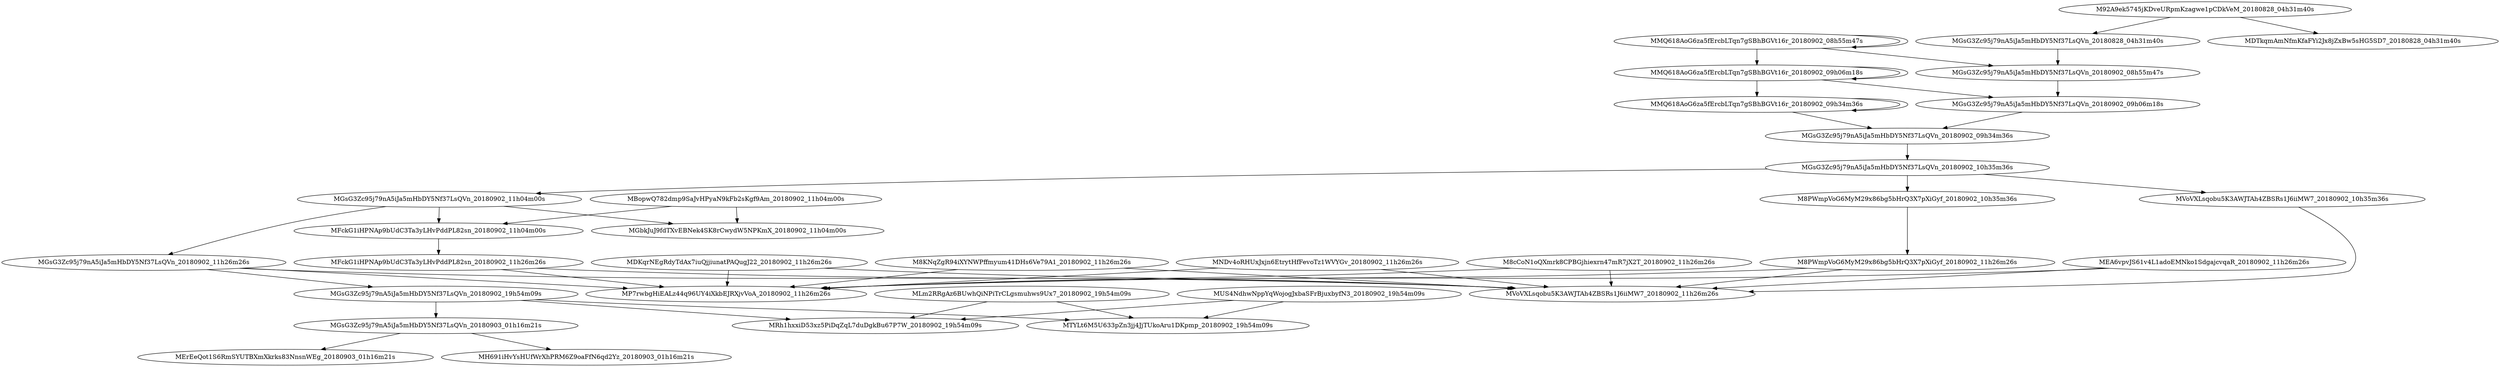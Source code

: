 digraph{rankdir=TB;MMQ618AoG6za5fErcbLTqn7gSBhBGVt16r_20180902_09h06m18s -> MMQ618AoG6za5fErcbLTqn7gSBhBGVt16r_20180902_09h06m18s;
MGsG3Zc95j79nA5iJa5mHbDY5Nf37LsQVn_20180902_10h35m36s -> M8PWmpVoG6MyM29x86bg5bHrQ3X7pXiGyf_20180902_10h35m36s;
MGsG3Zc95j79nA5iJa5mHbDY5Nf37LsQVn_20180903_01h16m21s -> MErEeQot1S6RmSYUTBXmXkrks83NnsnWEg_20180903_01h16m21s;
MGsG3Zc95j79nA5iJa5mHbDY5Nf37LsQVn_20180902_11h04m00s -> MGbkJuJ9fdTXvEBNek4SK8rCwydW5NPKmX_20180902_11h04m00s;
MGsG3Zc95j79nA5iJa5mHbDY5Nf37LsQVn_20180902_11h26m26s -> MGsG3Zc95j79nA5iJa5mHbDY5Nf37LsQVn_20180902_19h54m09s;
MUS4NdhwNppYqWojogJxbaSFrBjuxbyfN3_20180902_19h54m09s -> MRh1hxxiD53xz5PiDqZqL7duDgkBu67P7W_20180902_19h54m09s;
MMQ618AoG6za5fErcbLTqn7gSBhBGVt16r_20180902_09h06m18s -> MGsG3Zc95j79nA5iJa5mHbDY5Nf37LsQVn_20180902_09h06m18s;
MBopwQ782dmp9SaJvHPyaN9kFb2sKgf9Am_20180902_11h04m00s -> MFckG1iHPNAp9bUdC3Ta3yLHvPddPL82sn_20180902_11h04m00s;
MGsG3Zc95j79nA5iJa5mHbDY5Nf37LsQVn_20180902_11h04m00s -> MFckG1iHPNAp9bUdC3Ta3yLHvPddPL82sn_20180902_11h04m00s;
MGsG3Zc95j79nA5iJa5mHbDY5Nf37LsQVn_20180902_19h54m09s -> MTYLt6M5U633pZn3jj4JjTUkoAru1DKpmp_20180902_19h54m09s;
MEA6vpvJS61v4L1adoEMNko1SdgajcvqaR_20180902_11h26m26s -> MP7rwbgHiEALz44q96UY4iXkbEJRXjvVoA_20180902_11h26m26s;
MFckG1iHPNAp9bUdC3Ta3yLHvPddPL82sn_20180902_11h26m26s -> MP7rwbgHiEALz44q96UY4iXkbEJRXjvVoA_20180902_11h26m26s;
MGsG3Zc95j79nA5iJa5mHbDY5Nf37LsQVn_20180902_11h26m26s -> MVoVXLsqobu5K3AWJTAh4ZBSRs1J6iiMW7_20180902_11h26m26s;
MFckG1iHPNAp9bUdC3Ta3yLHvPddPL82sn_20180902_11h26m26s -> MVoVXLsqobu5K3AWJTAh4ZBSRs1J6iiMW7_20180902_11h26m26s;
MGsG3Zc95j79nA5iJa5mHbDY5Nf37LsQVn_20180902_19h54m09s -> MGsG3Zc95j79nA5iJa5mHbDY5Nf37LsQVn_20180903_01h16m21s;
MGsG3Zc95j79nA5iJa5mHbDY5Nf37LsQVn_20180902_10h35m36s -> MVoVXLsqobu5K3AWJTAh4ZBSRs1J6iiMW7_20180902_10h35m36s;
M92A9ek5745jKDveURpmKzagwe1pCDkVeM_20180828_04h31m40s -> MGsG3Zc95j79nA5iJa5mHbDY5Nf37LsQVn_20180828_04h31m40s;
MMQ618AoG6za5fErcbLTqn7gSBhBGVt16r_20180902_08h55m47s -> MMQ618AoG6za5fErcbLTqn7gSBhBGVt16r_20180902_09h06m18s;
MGsG3Zc95j79nA5iJa5mHbDY5Nf37LsQVn_20180828_04h31m40s -> MGsG3Zc95j79nA5iJa5mHbDY5Nf37LsQVn_20180902_08h55m47s;
MFckG1iHPNAp9bUdC3Ta3yLHvPddPL82sn_20180902_11h04m00s -> MFckG1iHPNAp9bUdC3Ta3yLHvPddPL82sn_20180902_11h26m26s;
MMQ618AoG6za5fErcbLTqn7gSBhBGVt16r_20180902_08h55m47s -> MMQ618AoG6za5fErcbLTqn7gSBhBGVt16r_20180902_08h55m47s;
M8PWmpVoG6MyM29x86bg5bHrQ3X7pXiGyf_20180902_11h26m26s -> MP7rwbgHiEALz44q96UY4iXkbEJRXjvVoA_20180902_11h26m26s;
MDKqrNEgRdyTdAx7iuQjjiunatPAQugJ22_20180902_11h26m26s -> MP7rwbgHiEALz44q96UY4iXkbEJRXjvVoA_20180902_11h26m26s;
M8PWmpVoG6MyM29x86bg5bHrQ3X7pXiGyf_20180902_10h35m36s -> M8PWmpVoG6MyM29x86bg5bHrQ3X7pXiGyf_20180902_11h26m26s;
MGsG3Zc95j79nA5iJa5mHbDY5Nf37LsQVn_20180902_19h54m09s -> MRh1hxxiD53xz5PiDqZqL7duDgkBu67P7W_20180902_19h54m09s;
MVoVXLsqobu5K3AWJTAh4ZBSRs1J6iiMW7_20180902_10h35m36s -> MVoVXLsqobu5K3AWJTAh4ZBSRs1J6iiMW7_20180902_11h26m26s;
MUS4NdhwNppYqWojogJxbaSFrBjuxbyfN3_20180902_19h54m09s -> MTYLt6M5U633pZn3jj4JjTUkoAru1DKpmp_20180902_19h54m09s;
MMQ618AoG6za5fErcbLTqn7gSBhBGVt16r_20180902_09h06m18s -> MMQ618AoG6za5fErcbLTqn7gSBhBGVt16r_20180902_09h34m36s;
MMQ618AoG6za5fErcbLTqn7gSBhBGVt16r_20180902_08h55m47s -> MGsG3Zc95j79nA5iJa5mHbDY5Nf37LsQVn_20180902_08h55m47s;
MGsG3Zc95j79nA5iJa5mHbDY5Nf37LsQVn_20180902_08h55m47s -> MGsG3Zc95j79nA5iJa5mHbDY5Nf37LsQVn_20180902_09h06m18s;
MLm2RRgAz6BUwhQiNPiTrCLgsmuhws9Ux7_20180902_19h54m09s -> MRh1hxxiD53xz5PiDqZqL7duDgkBu67P7W_20180902_19h54m09s;
M8KNqZgR94iXYNWPffmyum41DHs6Ve79A1_20180902_11h26m26s -> MP7rwbgHiEALz44q96UY4iXkbEJRXjvVoA_20180902_11h26m26s;
MBopwQ782dmp9SaJvHPyaN9kFb2sKgf9Am_20180902_11h04m00s -> MGbkJuJ9fdTXvEBNek4SK8rCwydW5NPKmX_20180902_11h04m00s;
MEA6vpvJS61v4L1adoEMNko1SdgajcvqaR_20180902_11h26m26s -> MVoVXLsqobu5K3AWJTAh4ZBSRs1J6iiMW7_20180902_11h26m26s;
MNDv4oRHUxJxjn6EtrytHfFevoTz1WVYGv_20180902_11h26m26s -> MP7rwbgHiEALz44q96UY4iXkbEJRXjvVoA_20180902_11h26m26s;
M8PWmpVoG6MyM29x86bg5bHrQ3X7pXiGyf_20180902_11h26m26s -> MVoVXLsqobu5K3AWJTAh4ZBSRs1J6iiMW7_20180902_11h26m26s;
MDKqrNEgRdyTdAx7iuQjjiunatPAQugJ22_20180902_11h26m26s -> MVoVXLsqobu5K3AWJTAh4ZBSRs1J6iiMW7_20180902_11h26m26s;
M8cCoN1oQXmrk8CPBGjhiexrn47mR7jX2T_20180902_11h26m26s -> MP7rwbgHiEALz44q96UY4iXkbEJRXjvVoA_20180902_11h26m26s;
MLm2RRgAz6BUwhQiNPiTrCLgsmuhws9Ux7_20180902_19h54m09s -> MTYLt6M5U633pZn3jj4JjTUkoAru1DKpmp_20180902_19h54m09s;
MGsG3Zc95j79nA5iJa5mHbDY5Nf37LsQVn_20180902_10h35m36s -> MGsG3Zc95j79nA5iJa5mHbDY5Nf37LsQVn_20180902_11h04m00s;
M8KNqZgR94iXYNWPffmyum41DHs6Ve79A1_20180902_11h26m26s -> MVoVXLsqobu5K3AWJTAh4ZBSRs1J6iiMW7_20180902_11h26m26s;
M8cCoN1oQXmrk8CPBGjhiexrn47mR7jX2T_20180902_11h26m26s -> MVoVXLsqobu5K3AWJTAh4ZBSRs1J6iiMW7_20180902_11h26m26s;
MMQ618AoG6za5fErcbLTqn7gSBhBGVt16r_20180902_09h34m36s -> MMQ618AoG6za5fErcbLTqn7gSBhBGVt16r_20180902_09h34m36s;
MGsG3Zc95j79nA5iJa5mHbDY5Nf37LsQVn_20180903_01h16m21s -> MH691iHvYsHUfWrXhPRM6Z9oaFfN6qd2Yz_20180903_01h16m21s;
MGsG3Zc95j79nA5iJa5mHbDY5Nf37LsQVn_20180902_09h34m36s -> MGsG3Zc95j79nA5iJa5mHbDY5Nf37LsQVn_20180902_10h35m36s;
MNDv4oRHUxJxjn6EtrytHfFevoTz1WVYGv_20180902_11h26m26s -> MVoVXLsqobu5K3AWJTAh4ZBSRs1J6iiMW7_20180902_11h26m26s;
MGsG3Zc95j79nA5iJa5mHbDY5Nf37LsQVn_20180902_11h04m00s -> MGsG3Zc95j79nA5iJa5mHbDY5Nf37LsQVn_20180902_11h26m26s;
MMQ618AoG6za5fErcbLTqn7gSBhBGVt16r_20180902_09h34m36s -> MGsG3Zc95j79nA5iJa5mHbDY5Nf37LsQVn_20180902_09h34m36s;
MGsG3Zc95j79nA5iJa5mHbDY5Nf37LsQVn_20180902_09h06m18s -> MGsG3Zc95j79nA5iJa5mHbDY5Nf37LsQVn_20180902_09h34m36s;
MGsG3Zc95j79nA5iJa5mHbDY5Nf37LsQVn_20180902_11h26m26s -> MP7rwbgHiEALz44q96UY4iXkbEJRXjvVoA_20180902_11h26m26s;
M92A9ek5745jKDveURpmKzagwe1pCDkVeM_20180828_04h31m40s -> MDTkqmAmNfmKfaFYi2Jx8jZxBw5sHG5SD7_20180828_04h31m40s;
}
